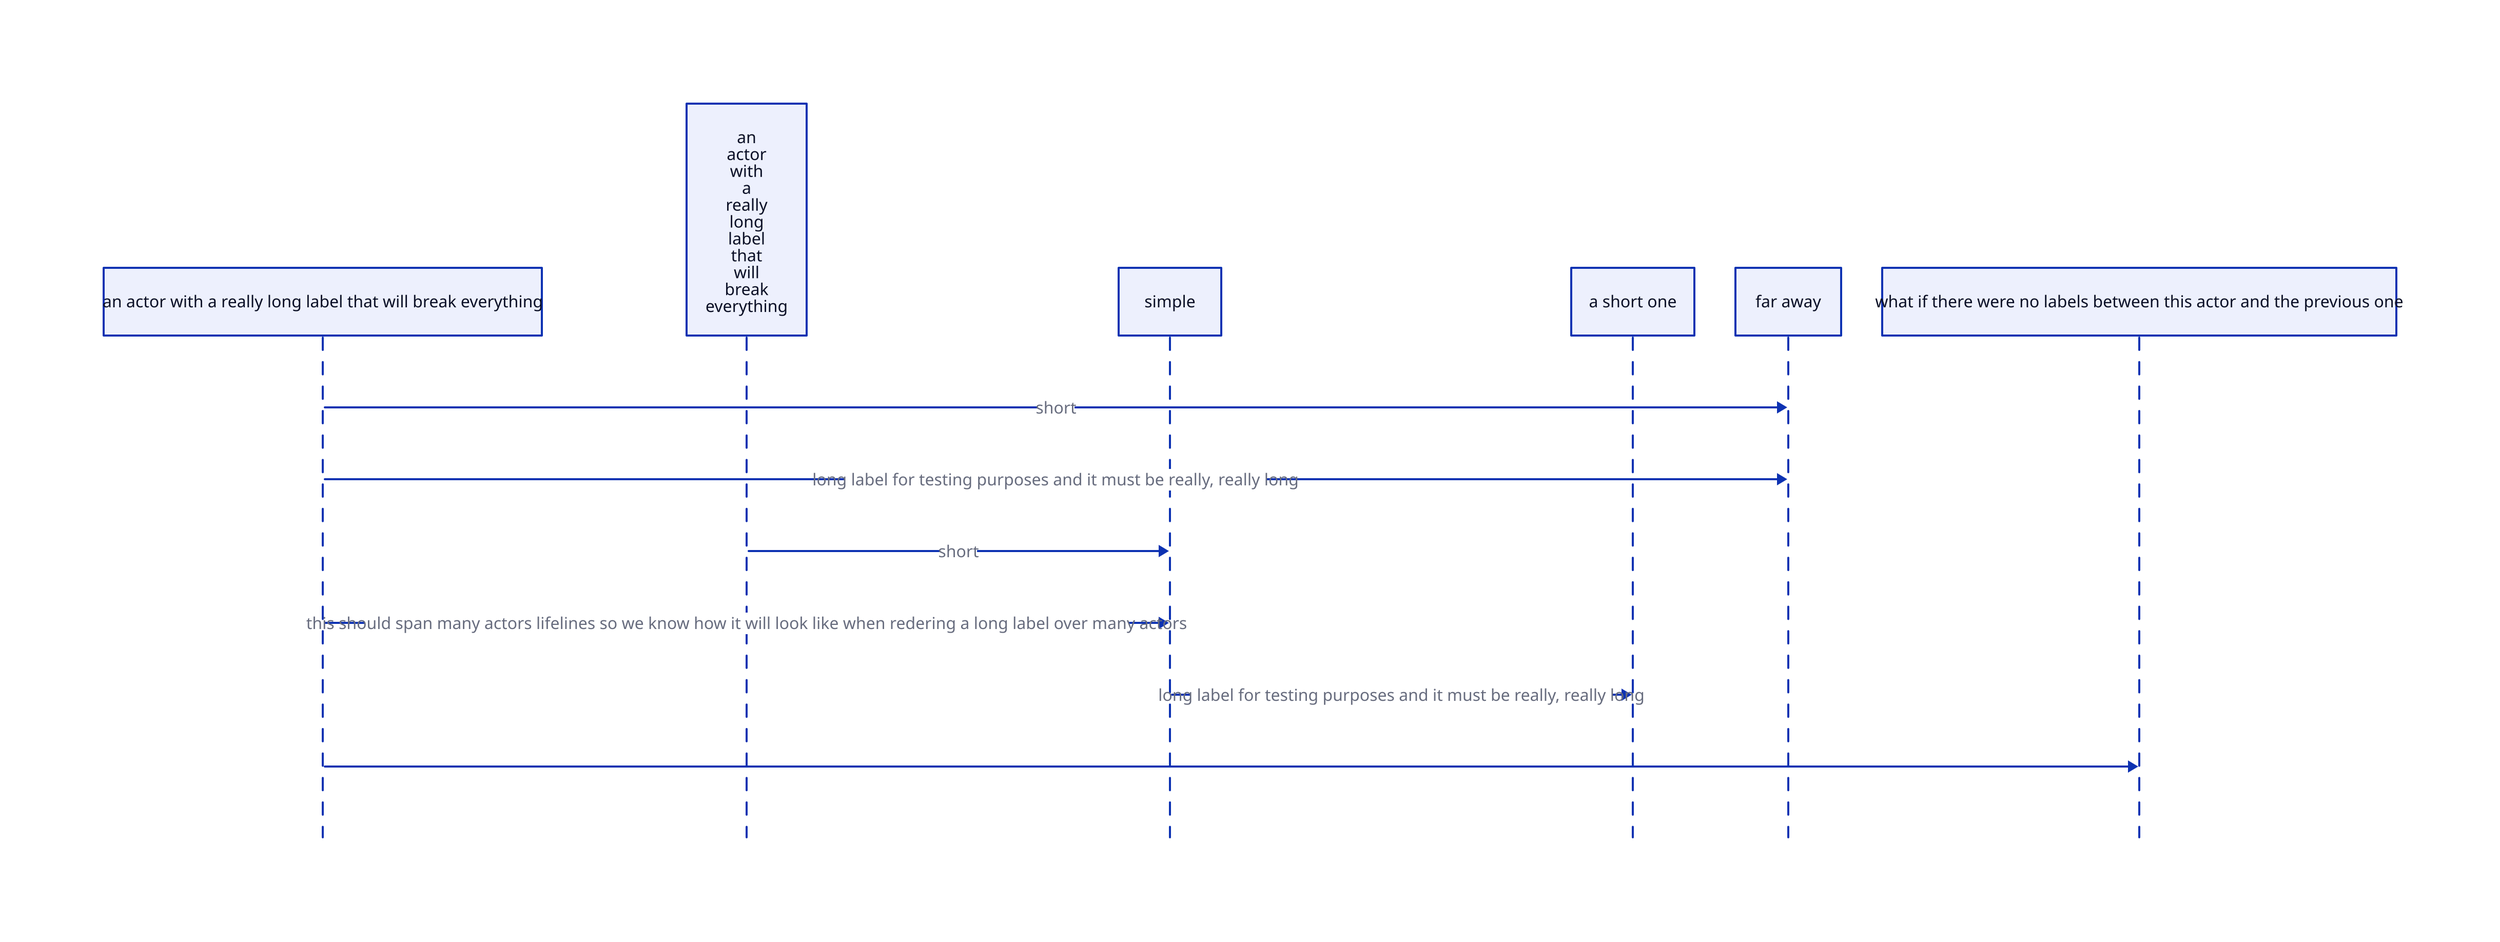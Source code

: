 shape: sequence_diagram
a: "an actor with a really long label that will break everything"
c: "an\nactor\nwith\na\nreally\nlong\nlabel\nthat\nwill\nbreak\neverything"
d: "simple"
e: "a short one"
b: "far away"
f: "what if there were no labels between this actor and the previous one"
a -> b: "short"
a -> b: "long label for testing purposes and it must be really, really long"
c -> d: "short"
a -> d: "this should span many actors lifelines so we know how it will look like when redering a long label over many actors"
d -> e: "long label for testing purposes and it must be really, really long"
a -> f